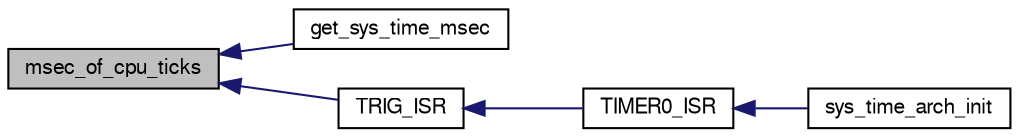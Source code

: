 digraph "msec_of_cpu_ticks"
{
  edge [fontname="FreeSans",fontsize="10",labelfontname="FreeSans",labelfontsize="10"];
  node [fontname="FreeSans",fontsize="10",shape=record];
  rankdir="LR";
  Node1 [label="msec_of_cpu_ticks",height=0.2,width=0.4,color="black", fillcolor="grey75", style="filled", fontcolor="black"];
  Node1 -> Node2 [dir="back",color="midnightblue",fontsize="10",style="solid",fontname="FreeSans"];
  Node2 [label="get_sys_time_msec",height=0.2,width=0.4,color="black", fillcolor="white", style="filled",URL="$lpc21_2mcu__periph_2sys__time__arch_8h.html#a5f8c93bbb4f24eee68b36977371aa262",tooltip="Get the time in milliseconds since startup. "];
  Node1 -> Node3 [dir="back",color="midnightblue",fontsize="10",style="solid",fontname="FreeSans"];
  Node3 [label="TRIG_ISR",height=0.2,width=0.4,color="black", fillcolor="white", style="filled",URL="$trig__ext__hw_8h.html#a80ce25041c38ee2a1bb26b18549e8423"];
  Node3 -> Node4 [dir="back",color="midnightblue",fontsize="10",style="solid",fontname="FreeSans"];
  Node4 [label="TIMER0_ISR",height=0.2,width=0.4,color="black", fillcolor="white", style="filled",URL="$lpc21_2mcu__periph_2sys__time__arch_8h.html#ae189f8759d6fc0d0ea13267459b1f2ad"];
  Node4 -> Node5 [dir="back",color="midnightblue",fontsize="10",style="solid",fontname="FreeSans"];
  Node5 [label="sys_time_arch_init",height=0.2,width=0.4,color="black", fillcolor="white", style="filled",URL="$lpc21_2mcu__periph_2sys__time__arch_8c.html#a9b31c2feb846b96205ae20ea6883e1c4"];
}
